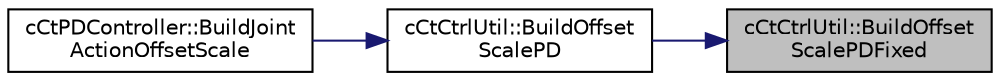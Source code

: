 digraph "cCtCtrlUtil::BuildOffsetScalePDFixed"
{
 // LATEX_PDF_SIZE
  edge [fontname="Helvetica",fontsize="10",labelfontname="Helvetica",labelfontsize="10"];
  node [fontname="Helvetica",fontsize="10",shape=record];
  rankdir="RL";
  Node1 [label="cCtCtrlUtil::BuildOffset\lScalePDFixed",height=0.2,width=0.4,color="black", fillcolor="grey75", style="filled", fontcolor="black",tooltip=" "];
  Node1 -> Node2 [dir="back",color="midnightblue",fontsize="10",style="solid",fontname="Helvetica"];
  Node2 [label="cCtCtrlUtil::BuildOffset\lScalePD",height=0.2,width=0.4,color="black", fillcolor="white", style="filled",URL="$classc_ct_ctrl_util.html#a4b60864a6919d4ca499bb15b399008e8",tooltip=" "];
  Node2 -> Node3 [dir="back",color="midnightblue",fontsize="10",style="solid",fontname="Helvetica"];
  Node3 [label="cCtPDController::BuildJoint\lActionOffsetScale",height=0.2,width=0.4,color="black", fillcolor="white", style="filled",URL="$classc_ct_p_d_controller.html#a1c26600548b37300140c4cea86ca1f63",tooltip=" "];
}
